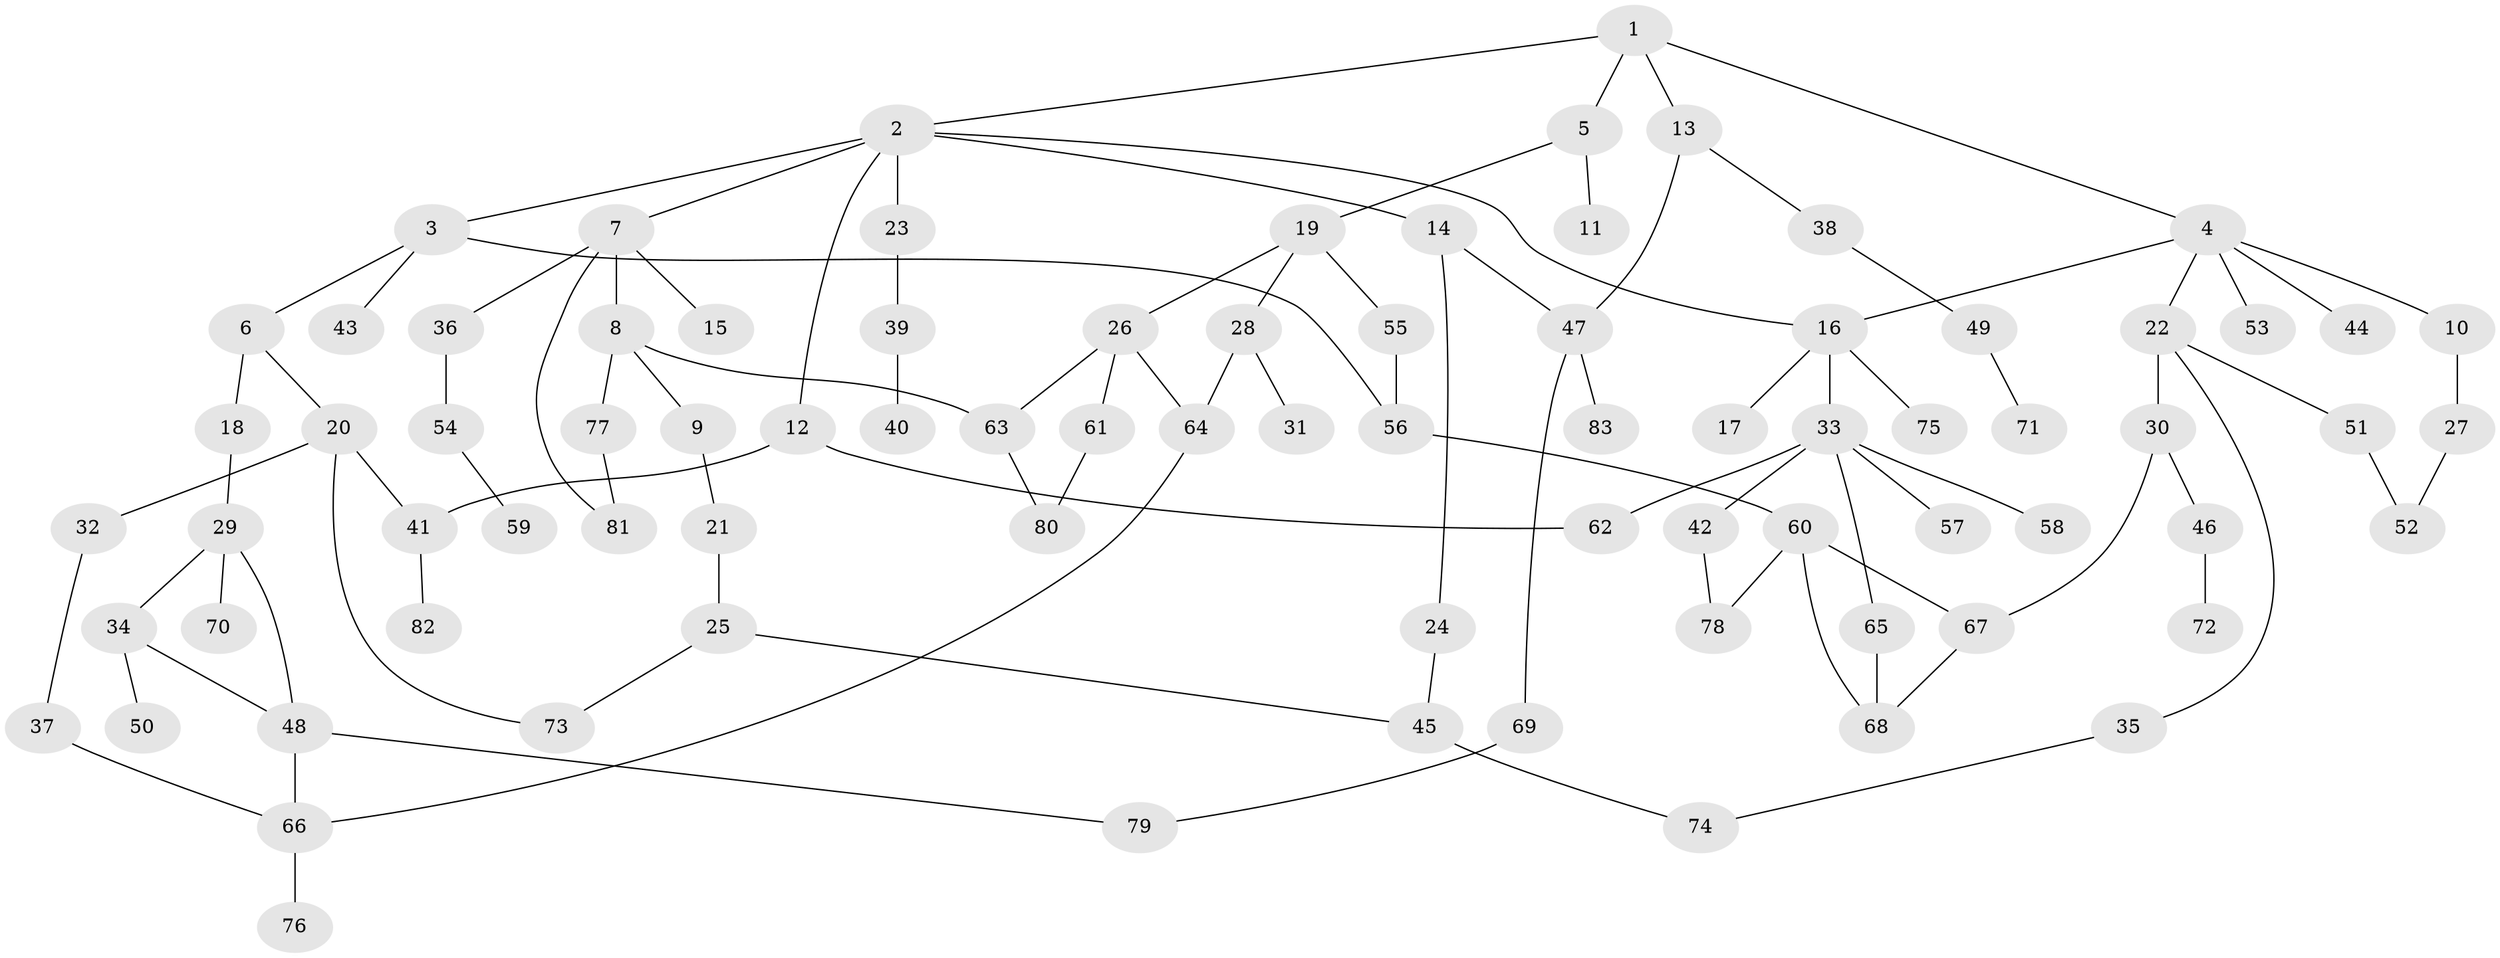 // Generated by graph-tools (version 1.1) at 2025/13/03/09/25 04:13:31]
// undirected, 83 vertices, 103 edges
graph export_dot {
graph [start="1"]
  node [color=gray90,style=filled];
  1;
  2;
  3;
  4;
  5;
  6;
  7;
  8;
  9;
  10;
  11;
  12;
  13;
  14;
  15;
  16;
  17;
  18;
  19;
  20;
  21;
  22;
  23;
  24;
  25;
  26;
  27;
  28;
  29;
  30;
  31;
  32;
  33;
  34;
  35;
  36;
  37;
  38;
  39;
  40;
  41;
  42;
  43;
  44;
  45;
  46;
  47;
  48;
  49;
  50;
  51;
  52;
  53;
  54;
  55;
  56;
  57;
  58;
  59;
  60;
  61;
  62;
  63;
  64;
  65;
  66;
  67;
  68;
  69;
  70;
  71;
  72;
  73;
  74;
  75;
  76;
  77;
  78;
  79;
  80;
  81;
  82;
  83;
  1 -- 2;
  1 -- 4;
  1 -- 5;
  1 -- 13;
  2 -- 3;
  2 -- 7;
  2 -- 12;
  2 -- 14;
  2 -- 16;
  2 -- 23;
  3 -- 6;
  3 -- 43;
  3 -- 56;
  4 -- 10;
  4 -- 22;
  4 -- 44;
  4 -- 53;
  4 -- 16;
  5 -- 11;
  5 -- 19;
  6 -- 18;
  6 -- 20;
  7 -- 8;
  7 -- 15;
  7 -- 36;
  7 -- 81;
  8 -- 9;
  8 -- 63;
  8 -- 77;
  9 -- 21;
  10 -- 27;
  12 -- 62;
  12 -- 41;
  13 -- 38;
  13 -- 47;
  14 -- 24;
  14 -- 47;
  16 -- 17;
  16 -- 33;
  16 -- 75;
  18 -- 29;
  19 -- 26;
  19 -- 28;
  19 -- 55;
  20 -- 32;
  20 -- 41;
  20 -- 73;
  21 -- 25;
  22 -- 30;
  22 -- 35;
  22 -- 51;
  23 -- 39;
  24 -- 45;
  25 -- 45;
  25 -- 73;
  26 -- 61;
  26 -- 64;
  26 -- 63;
  27 -- 52;
  28 -- 31;
  28 -- 64;
  29 -- 34;
  29 -- 48;
  29 -- 70;
  30 -- 46;
  30 -- 67;
  32 -- 37;
  33 -- 42;
  33 -- 57;
  33 -- 58;
  33 -- 65;
  33 -- 62;
  34 -- 50;
  34 -- 48;
  35 -- 74;
  36 -- 54;
  37 -- 66;
  38 -- 49;
  39 -- 40;
  41 -- 82;
  42 -- 78;
  45 -- 74;
  46 -- 72;
  47 -- 69;
  47 -- 83;
  48 -- 66;
  48 -- 79;
  49 -- 71;
  51 -- 52;
  54 -- 59;
  55 -- 56;
  56 -- 60;
  60 -- 67;
  60 -- 68;
  60 -- 78;
  61 -- 80;
  63 -- 80;
  64 -- 66;
  65 -- 68;
  66 -- 76;
  67 -- 68;
  69 -- 79;
  77 -- 81;
}
